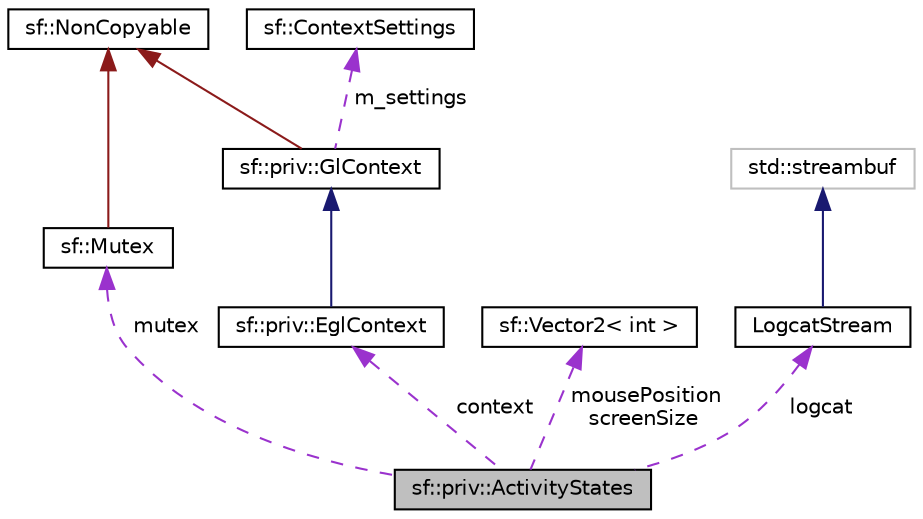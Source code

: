 digraph "sf::priv::ActivityStates"
{
 // LATEX_PDF_SIZE
  edge [fontname="Helvetica",fontsize="10",labelfontname="Helvetica",labelfontsize="10"];
  node [fontname="Helvetica",fontsize="10",shape=record];
  Node1 [label="sf::priv::ActivityStates",height=0.2,width=0.4,color="black", fillcolor="grey75", style="filled", fontcolor="black",tooltip=" "];
  Node2 -> Node1 [dir="back",color="darkorchid3",fontsize="10",style="dashed",label=" context" ,fontname="Helvetica"];
  Node2 [label="sf::priv::EglContext",height=0.2,width=0.4,color="black", fillcolor="white", style="filled",URL="$d8/dbc/classsf_1_1priv_1_1EglContext.html",tooltip=" "];
  Node3 -> Node2 [dir="back",color="midnightblue",fontsize="10",style="solid",fontname="Helvetica"];
  Node3 [label="sf::priv::GlContext",height=0.2,width=0.4,color="black", fillcolor="white", style="filled",URL="$dd/d38/classsf_1_1priv_1_1GlContext.html",tooltip="Abstract class representing an OpenGL context."];
  Node4 -> Node3 [dir="back",color="firebrick4",fontsize="10",style="solid",fontname="Helvetica"];
  Node4 [label="sf::NonCopyable",height=0.2,width=0.4,color="black", fillcolor="white", style="filled",URL="$d0/da7/classsf_1_1NonCopyable.html",tooltip="Utility class that makes any derived class non-copyable."];
  Node5 -> Node3 [dir="back",color="darkorchid3",fontsize="10",style="dashed",label=" m_settings" ,fontname="Helvetica"];
  Node5 [label="sf::ContextSettings",height=0.2,width=0.4,color="black", fillcolor="white", style="filled",URL="$de/db9/structsf_1_1ContextSettings.html",tooltip="Structure defining the settings of the OpenGL context attached to a window."];
  Node6 -> Node1 [dir="back",color="darkorchid3",fontsize="10",style="dashed",label=" mousePosition\nscreenSize" ,fontname="Helvetica"];
  Node6 [label="sf::Vector2\< int \>",height=0.2,width=0.4,color="black", fillcolor="white", style="filled",URL="$d8/d57/classsf_1_1Vector2.html",tooltip=" "];
  Node7 -> Node1 [dir="back",color="darkorchid3",fontsize="10",style="dashed",label=" logcat" ,fontname="Helvetica"];
  Node7 [label="LogcatStream",height=0.2,width=0.4,color="black", fillcolor="white", style="filled",URL="$d6/d96/classLogcatStream.html",tooltip=" "];
  Node8 -> Node7 [dir="back",color="midnightblue",fontsize="10",style="solid",fontname="Helvetica"];
  Node8 [label="std::streambuf",height=0.2,width=0.4,color="grey75", fillcolor="white", style="filled",tooltip=" "];
  Node9 -> Node1 [dir="back",color="darkorchid3",fontsize="10",style="dashed",label=" mutex" ,fontname="Helvetica"];
  Node9 [label="sf::Mutex",height=0.2,width=0.4,color="black", fillcolor="white", style="filled",URL="$d5/d61/classsf_1_1Mutex.html",tooltip="Blocks concurrent access to shared resources from multiple threads."];
  Node4 -> Node9 [dir="back",color="firebrick4",fontsize="10",style="solid",fontname="Helvetica"];
}
